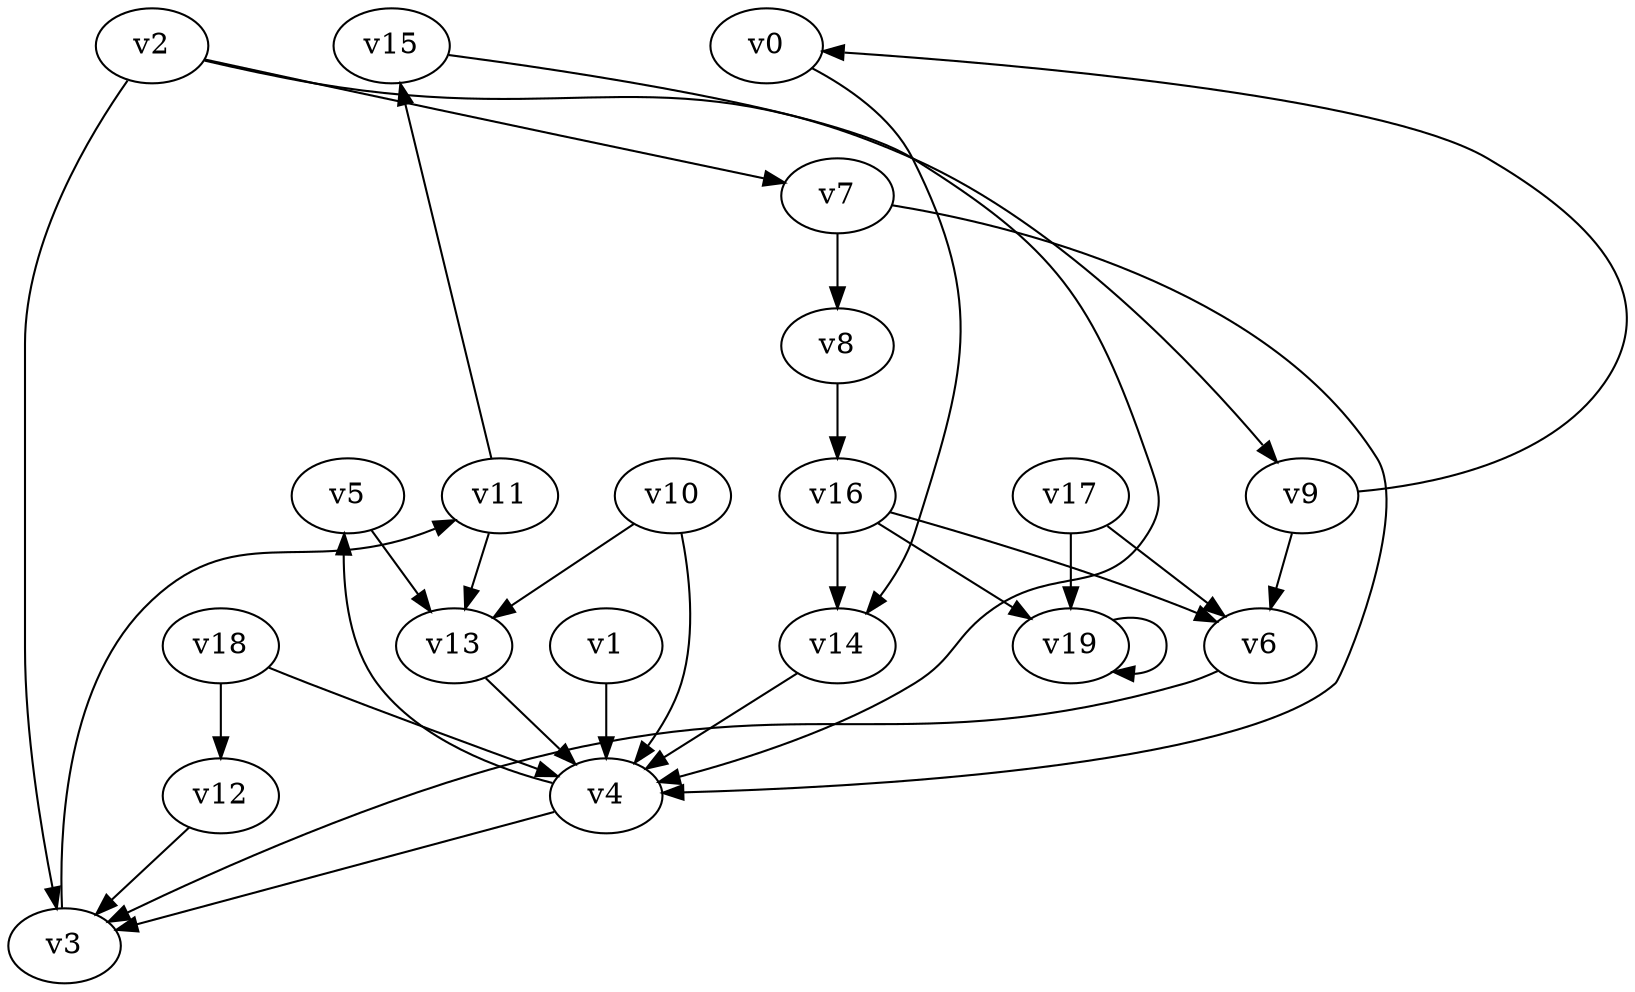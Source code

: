 // Benchmark game 22 - 20 vertices
// time_bound: 5
// targets: v17
digraph G {
    v0 [name="v0", player=1];
    v1 [name="v1", player=0];
    v2 [name="v2", player=1];
    v3 [name="v3", player=0];
    v4 [name="v4", player=1];
    v5 [name="v5", player=1];
    v6 [name="v6", player=1];
    v7 [name="v7", player=1];
    v8 [name="v8", player=1];
    v9 [name="v9", player=0];
    v10 [name="v10", player=1];
    v11 [name="v11", player=1];
    v12 [name="v12", player=0];
    v13 [name="v13", player=0];
    v14 [name="v14", player=0];
    v15 [name="v15", player=1];
    v16 [name="v16", player=0];
    v17 [name="v17", player=0, target=1];
    v18 [name="v18", player=0];
    v19 [name="v19", player=1];

    v0 -> v14 [constraint="t < 8"];
    v1 -> v4;
    v2 -> v9 [constraint="t < 6"];
    v3 -> v11 [constraint="t < 15"];
    v4 -> v5 [constraint="t mod 4 == 1"];
    v5 -> v13;
    v6 -> v3 [constraint="t < 6"];
    v7 -> v4;
    v8 -> v16;
    v9 -> v0 [constraint="t < 6"];
    v10 -> v13;
    v11 -> v15 [constraint="t < 6"];
    v12 -> v3 [constraint="t < 9"];
    v13 -> v4;
    v14 -> v4;
    v15 -> v4 [constraint="t mod 2 == 0"];
    v16 -> v14;
    v17 -> v6;
    v18 -> v4;
    v19 -> v19;
    v2 -> v3;
    v4 -> v3;
    v18 -> v12;
    v11 -> v13;
    v10 -> v4;
    v7 -> v8;
    v2 -> v7;
    v17 -> v19;
    v9 -> v6;
    v16 -> v19;
    v16 -> v6;
}
